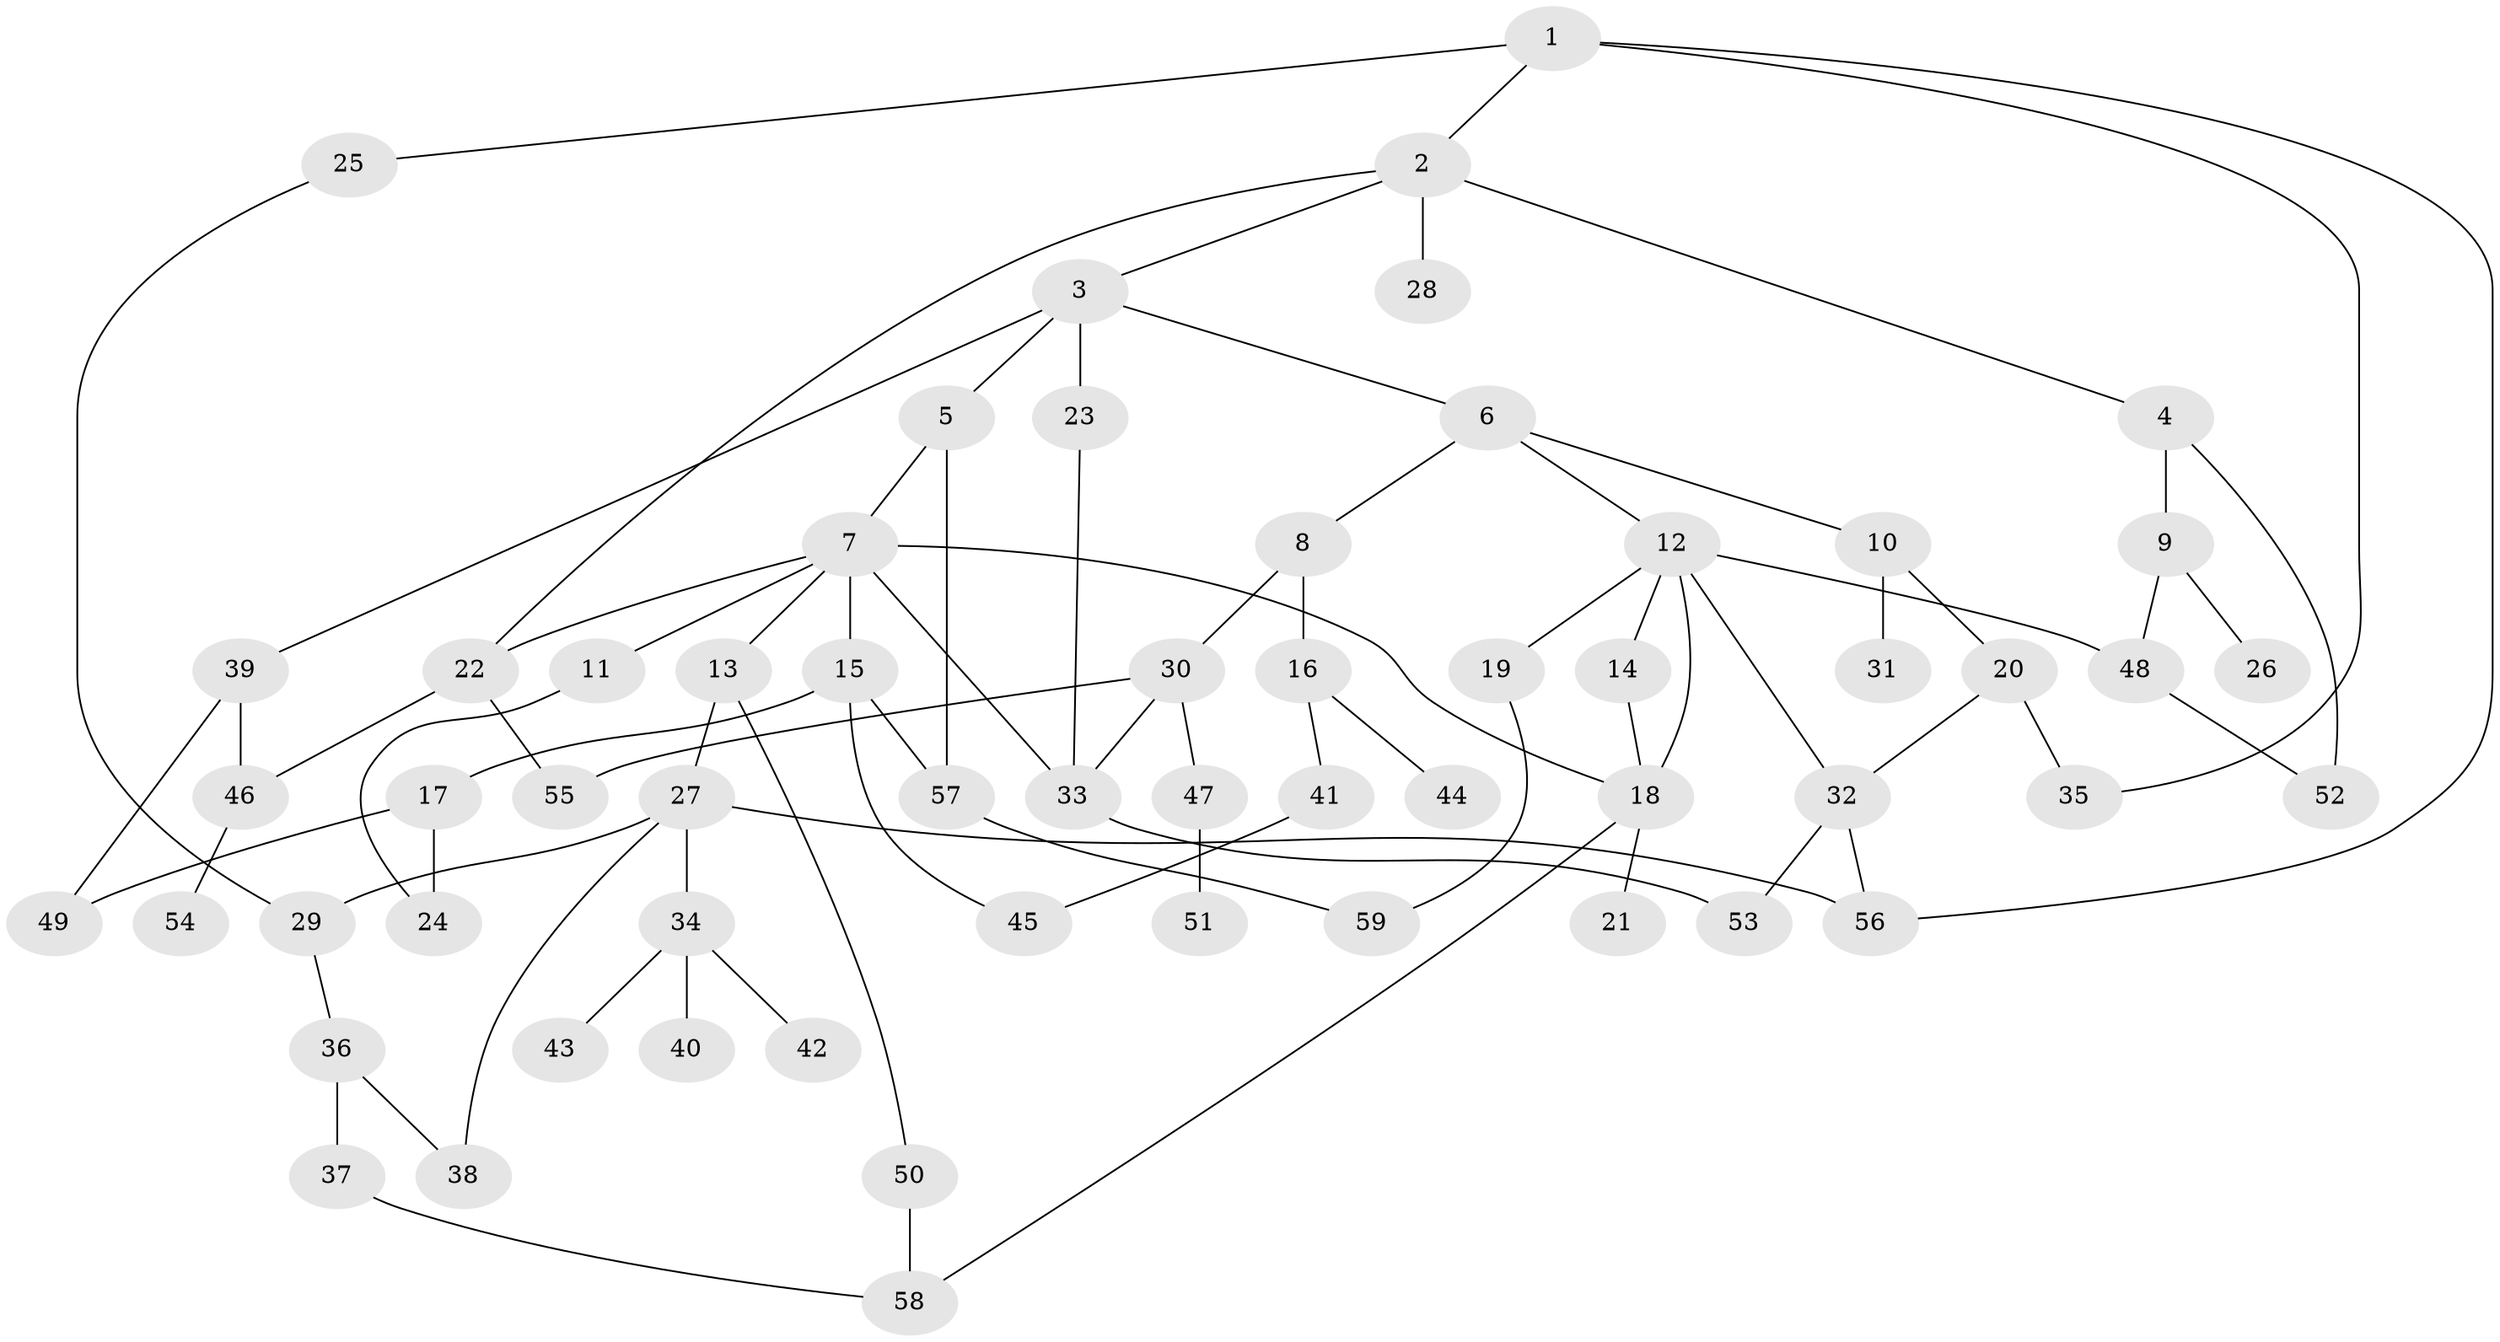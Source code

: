 // coarse degree distribution, {4: 0.16666666666666666, 3: 0.25, 8: 0.041666666666666664, 2: 0.2916666666666667, 5: 0.125, 1: 0.08333333333333333, 7: 0.041666666666666664}
// Generated by graph-tools (version 1.1) at 2025/36/03/04/25 23:36:02]
// undirected, 59 vertices, 81 edges
graph export_dot {
  node [color=gray90,style=filled];
  1;
  2;
  3;
  4;
  5;
  6;
  7;
  8;
  9;
  10;
  11;
  12;
  13;
  14;
  15;
  16;
  17;
  18;
  19;
  20;
  21;
  22;
  23;
  24;
  25;
  26;
  27;
  28;
  29;
  30;
  31;
  32;
  33;
  34;
  35;
  36;
  37;
  38;
  39;
  40;
  41;
  42;
  43;
  44;
  45;
  46;
  47;
  48;
  49;
  50;
  51;
  52;
  53;
  54;
  55;
  56;
  57;
  58;
  59;
  1 -- 2;
  1 -- 25;
  1 -- 35;
  1 -- 56;
  2 -- 3;
  2 -- 4;
  2 -- 28;
  2 -- 22;
  3 -- 5;
  3 -- 6;
  3 -- 23;
  3 -- 39;
  4 -- 9;
  4 -- 52;
  5 -- 7;
  5 -- 57;
  6 -- 8;
  6 -- 10;
  6 -- 12;
  7 -- 11;
  7 -- 13;
  7 -- 15;
  7 -- 18;
  7 -- 22;
  7 -- 33;
  8 -- 16;
  8 -- 30;
  9 -- 26;
  9 -- 48;
  10 -- 20;
  10 -- 31;
  11 -- 24;
  12 -- 14;
  12 -- 19;
  12 -- 48;
  12 -- 18;
  12 -- 32;
  13 -- 27;
  13 -- 50;
  14 -- 18;
  15 -- 17;
  15 -- 57;
  15 -- 45;
  16 -- 41;
  16 -- 44;
  17 -- 24;
  17 -- 49;
  18 -- 21;
  18 -- 58;
  19 -- 59;
  20 -- 32;
  20 -- 35;
  22 -- 46;
  22 -- 55;
  23 -- 33;
  25 -- 29;
  27 -- 29;
  27 -- 34;
  27 -- 38;
  27 -- 56;
  29 -- 36;
  30 -- 47;
  30 -- 55;
  30 -- 33;
  32 -- 53;
  32 -- 56;
  33 -- 53;
  34 -- 40;
  34 -- 42;
  34 -- 43;
  36 -- 37;
  36 -- 38;
  37 -- 58;
  39 -- 49;
  39 -- 46;
  41 -- 45;
  46 -- 54;
  47 -- 51;
  48 -- 52;
  50 -- 58;
  57 -- 59;
}
